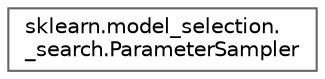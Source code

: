 digraph "Graphical Class Hierarchy"
{
 // LATEX_PDF_SIZE
  bgcolor="transparent";
  edge [fontname=Helvetica,fontsize=10,labelfontname=Helvetica,labelfontsize=10];
  node [fontname=Helvetica,fontsize=10,shape=box,height=0.2,width=0.4];
  rankdir="LR";
  Node0 [id="Node000000",label="sklearn.model_selection.\l_search.ParameterSampler",height=0.2,width=0.4,color="grey40", fillcolor="white", style="filled",URL="$da/d7d/classsklearn_1_1model__selection_1_1__search_1_1ParameterSampler.html",tooltip=" "];
}
